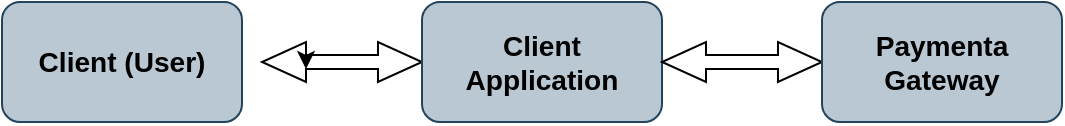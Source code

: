<mxfile version="24.7.6">
  <diagram name="Page-1" id="52b1lF4dUszXcEWWKgWd">
    <mxGraphModel dx="1042" dy="581" grid="1" gridSize="10" guides="1" tooltips="1" connect="1" arrows="1" fold="1" page="1" pageScale="1" pageWidth="850" pageHeight="1100" math="0" shadow="0">
      <root>
        <mxCell id="0" />
        <mxCell id="1" parent="0" />
        <mxCell id="gqFCZRHs8hvNs9leIOWQ-1" value="&lt;h3&gt;Client (User)&lt;/h3&gt;" style="rounded=1;whiteSpace=wrap;html=1;fillColor=#bac8d3;strokeColor=#23445d;" parent="1" vertex="1">
          <mxGeometry x="140" y="40" width="120" height="60" as="geometry" />
        </mxCell>
        <mxCell id="gqFCZRHs8hvNs9leIOWQ-2" value="" style="html=1;shadow=0;dashed=0;align=center;verticalAlign=middle;shape=mxgraph.arrows2.twoWayArrow;dy=0.65;dx=22;" parent="1" vertex="1">
          <mxGeometry x="270" y="60" width="80" height="20" as="geometry" />
        </mxCell>
        <mxCell id="gqFCZRHs8hvNs9leIOWQ-3" value="&lt;h3&gt;Client Application&lt;/h3&gt;" style="rounded=1;whiteSpace=wrap;html=1;fillColor=#bac8d3;strokeColor=#23445d;" parent="1" vertex="1">
          <mxGeometry x="350" y="40" width="120" height="60" as="geometry" />
        </mxCell>
        <mxCell id="WSGV7BfRgn2utAXJgyUl-1" style="edgeStyle=orthogonalEdgeStyle;rounded=0;orthogonalLoop=1;jettySize=auto;html=1;exitX=0;exitY=0;exitDx=22;exitDy=6.5;exitPerimeter=0;entryX=0;entryY=0;entryDx=22;entryDy=13.5;entryPerimeter=0;" edge="1" parent="1" source="gqFCZRHs8hvNs9leIOWQ-2" target="gqFCZRHs8hvNs9leIOWQ-2">
          <mxGeometry relative="1" as="geometry" />
        </mxCell>
        <mxCell id="WSGV7BfRgn2utAXJgyUl-2" value="" style="html=1;shadow=0;dashed=0;align=center;verticalAlign=middle;shape=mxgraph.arrows2.twoWayArrow;dy=0.65;dx=22;" vertex="1" parent="1">
          <mxGeometry x="470" y="60" width="80" height="20" as="geometry" />
        </mxCell>
        <mxCell id="WSGV7BfRgn2utAXJgyUl-3" value="&lt;h3&gt;Paymenta Gateway&lt;/h3&gt;" style="rounded=1;whiteSpace=wrap;html=1;fillColor=#bac8d3;strokeColor=#23445d;" vertex="1" parent="1">
          <mxGeometry x="550" y="40" width="120" height="60" as="geometry" />
        </mxCell>
      </root>
    </mxGraphModel>
  </diagram>
</mxfile>
